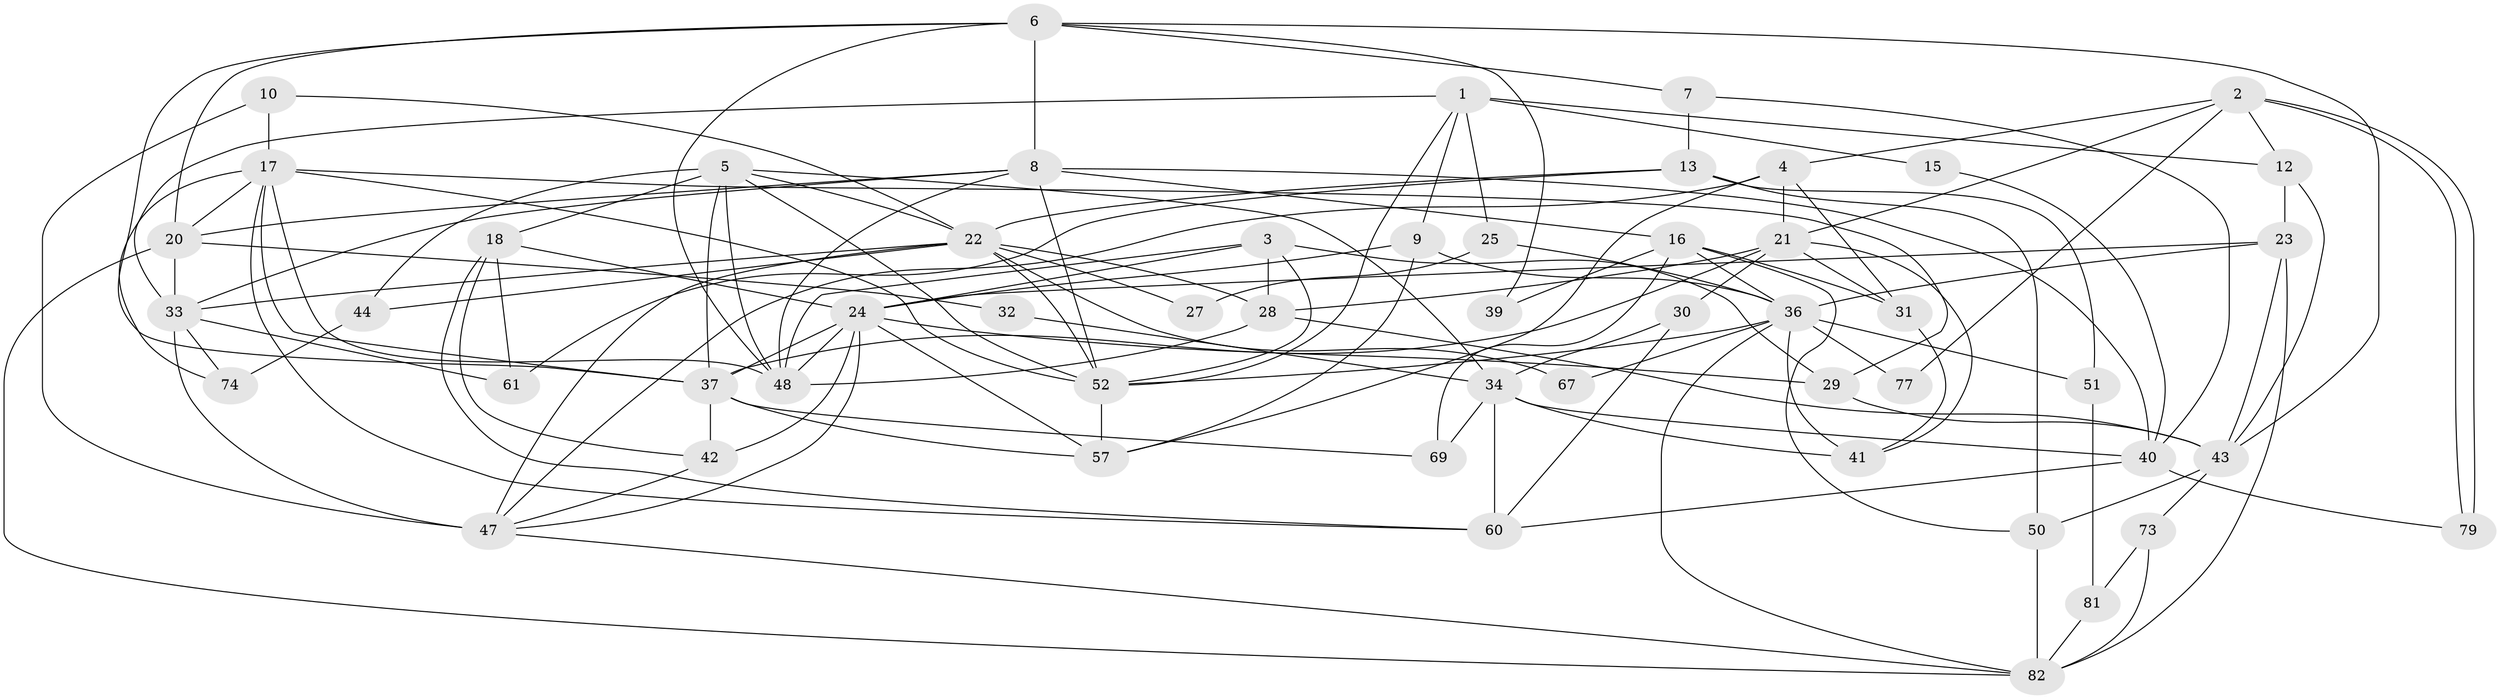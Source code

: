 // original degree distribution, {2: 0.1566265060240964, 4: 0.26506024096385544, 5: 0.14457831325301204, 3: 0.26506024096385544, 7: 0.04819277108433735, 6: 0.0963855421686747, 8: 0.024096385542168676}
// Generated by graph-tools (version 1.1) at 2025/11/02/27/25 16:11:23]
// undirected, 54 vertices, 135 edges
graph export_dot {
graph [start="1"]
  node [color=gray90,style=filled];
  1 [super="+56"];
  2 [super="+71"];
  3 [super="+78"];
  4 [super="+70"];
  5 [super="+49"];
  6 [super="+11"];
  7;
  8 [super="+19"];
  9;
  10 [super="+14"];
  12;
  13 [super="+38"];
  15;
  16 [super="+26"];
  17 [super="+35"];
  18 [super="+53"];
  20 [super="+76"];
  21 [super="+59"];
  22 [super="+55"];
  23 [super="+65"];
  24 [super="+46"];
  25;
  27;
  28;
  29;
  30;
  31;
  32;
  33 [super="+45"];
  34 [super="+62"];
  36 [super="+80"];
  37 [super="+75"];
  39;
  40 [super="+54"];
  41;
  42;
  43 [super="+63"];
  44 [super="+68"];
  47 [super="+64"];
  48 [super="+58"];
  50;
  51;
  52 [super="+72"];
  57 [super="+66"];
  60;
  61;
  67;
  69;
  73;
  74;
  77;
  79;
  81;
  82 [super="+83"];
  1 -- 9;
  1 -- 33;
  1 -- 52;
  1 -- 25;
  1 -- 12;
  1 -- 15;
  2 -- 79;
  2 -- 79;
  2 -- 77;
  2 -- 12;
  2 -- 21;
  2 -- 4;
  3 -- 52;
  3 -- 48;
  3 -- 24;
  3 -- 28;
  3 -- 29;
  4 -- 31;
  4 -- 21;
  4 -- 57;
  4 -- 47;
  5 -- 22;
  5 -- 18;
  5 -- 37;
  5 -- 44;
  5 -- 52;
  5 -- 48;
  5 -- 34;
  6 -- 37;
  6 -- 7;
  6 -- 39;
  6 -- 43;
  6 -- 48;
  6 -- 20;
  6 -- 8;
  7 -- 40;
  7 -- 13;
  8 -- 20;
  8 -- 48;
  8 -- 16;
  8 -- 33;
  8 -- 52;
  8 -- 40;
  9 -- 57;
  9 -- 24;
  9 -- 36;
  10 -- 22;
  10 -- 17;
  10 -- 47;
  12 -- 23;
  12 -- 43;
  13 -- 22;
  13 -- 61;
  13 -- 50;
  13 -- 51;
  15 -- 40;
  16 -- 50;
  16 -- 69;
  16 -- 39;
  16 -- 31;
  16 -- 36;
  17 -- 20;
  17 -- 29;
  17 -- 60;
  17 -- 74;
  17 -- 37;
  17 -- 52;
  17 -- 48;
  18 -- 60;
  18 -- 61;
  18 -- 24;
  18 -- 42;
  20 -- 32;
  20 -- 33 [weight=2];
  20 -- 82;
  21 -- 30;
  21 -- 37;
  21 -- 41;
  21 -- 28;
  21 -- 31;
  22 -- 47;
  22 -- 28;
  22 -- 67;
  22 -- 33;
  22 -- 52;
  22 -- 27;
  22 -- 44;
  23 -- 24;
  23 -- 82;
  23 -- 43;
  23 -- 36;
  24 -- 29;
  24 -- 37;
  24 -- 42;
  24 -- 47;
  24 -- 57;
  24 -- 48;
  25 -- 36;
  25 -- 27;
  28 -- 43;
  28 -- 48;
  29 -- 43;
  30 -- 60;
  30 -- 34;
  31 -- 41;
  32 -- 34;
  33 -- 74;
  33 -- 61;
  33 -- 47 [weight=2];
  34 -- 41;
  34 -- 60;
  34 -- 40;
  34 -- 69;
  36 -- 41;
  36 -- 51;
  36 -- 82;
  36 -- 67;
  36 -- 52;
  36 -- 77;
  37 -- 69;
  37 -- 42;
  37 -- 57;
  40 -- 60;
  40 -- 79;
  42 -- 47;
  43 -- 73;
  43 -- 50;
  44 -- 74;
  47 -- 82;
  50 -- 82;
  51 -- 81;
  52 -- 57;
  73 -- 82;
  73 -- 81;
  81 -- 82;
}
